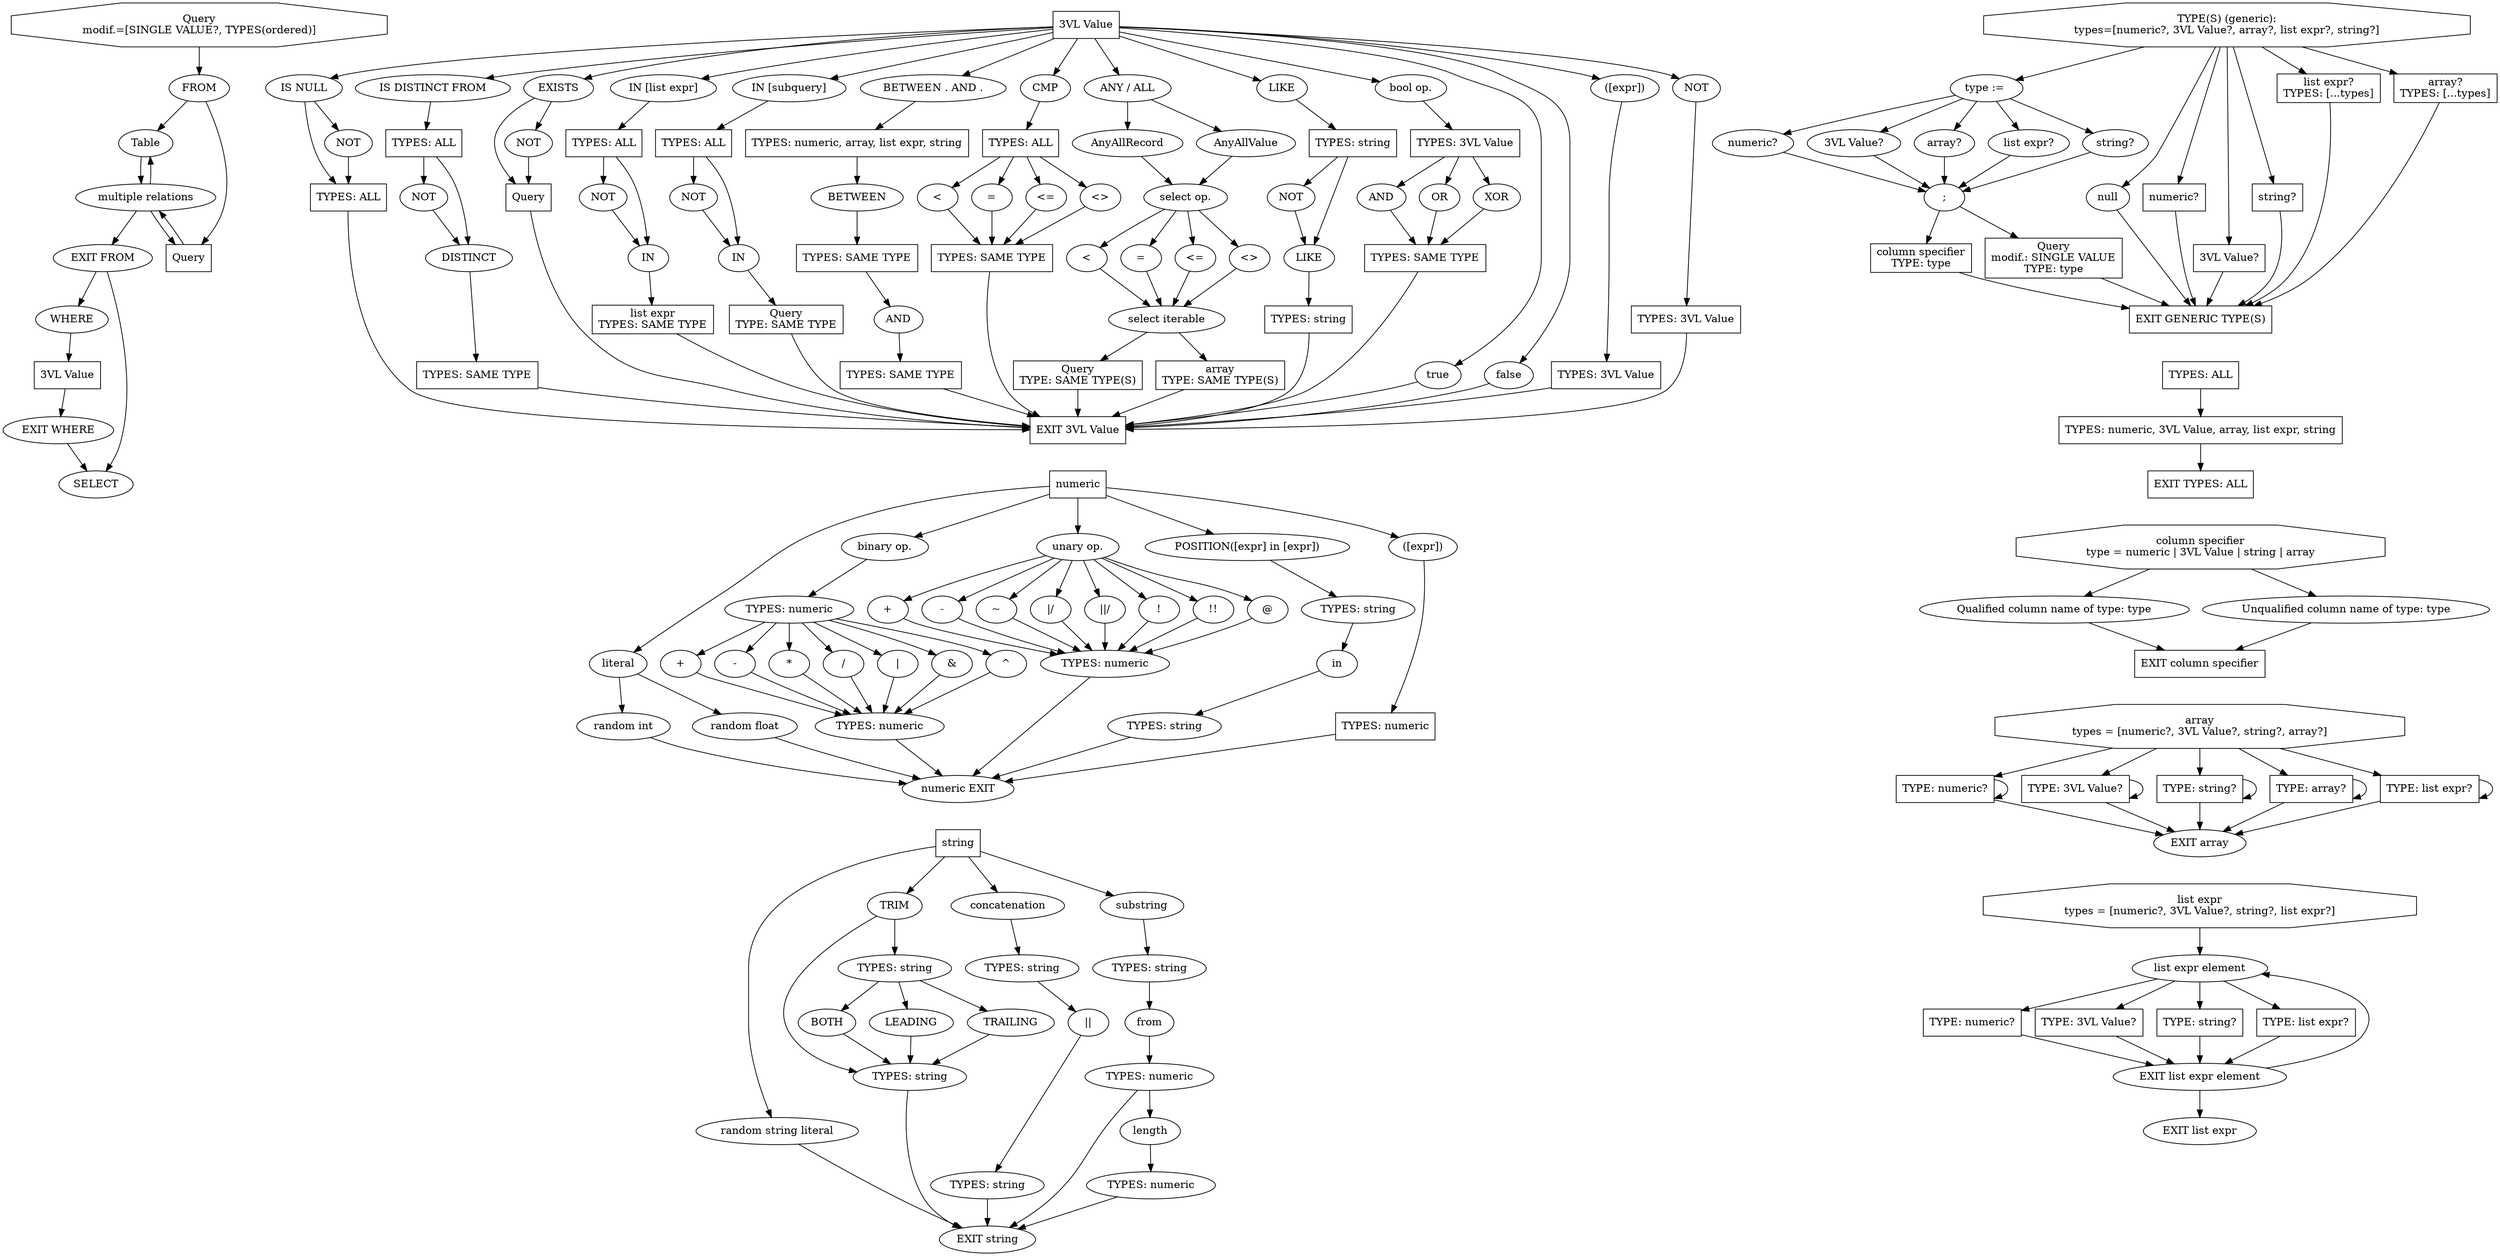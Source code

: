 digraph G {

Query -> "FROM"
Query[shape=rectangle, label="Query\nmodif.=[SINGLE VALUE?, TYPES(ordered)]", shape="octagon"]

"FROM" -> FROM_table
FROM_table [label="Table"]
"FROM" -> FROM_subquery
FROM_subquery [shape=rectangle, label="Query"]

FROM_table -> "multiple relations" -> FROM_table
FROM_subquery -> "multiple relations" -> FROM_subquery

"multiple relations" -> "EXIT FROM"

"EXIT FROM" -> WHERE_ref -> val3_ref -> WHERE_ref_exit -> SELECT
WHERE_ref [label="WHERE"]
val3_ref [shape=rectangle, label="3VL Value"]
WHERE_ref_exit [label="EXIT WHERE"]
"EXIT FROM" -> SELECT

subgraph values {
    val3 [shape=rectangle, label="3VL Value"]
    
    val3 -> IsNull -> ANY_ref_IsNull -> val3_exit
    IsNull -> IsNull_not_val2 -> ANY_ref_IsNull
    ANY_ref_IsNull [label="TYPES: ALL", shape="rectangle"]
    IsNull_not_val2 [label="NOT"]
    IsNull[label="IS NULL"]
    
    val3 -> IsDistinctFrom -> ANY_ref_IsDistinctFrom_left
    ANY_ref_IsDistinctFrom_left [label="TYPES: ALL", shape="rectangle"]
    ANY_ref_IsDistinctFrom_left -> IsDistinctNOT -> DISTINCT
    ANY_ref_IsDistinctFrom_left -> DISTINCT
    DISTINCT -> ANY_ref_IsDistinctFrom_right
    ANY_ref_IsDistinctFrom_right [label="TYPES: SAME TYPE", shape="rectangle"]
    ANY_ref_IsDistinctFrom_right -> val3_exit
    IsDistinctFrom[label="IS DISTINCT FROM"]
    IsDistinctNOT [label="NOT"]
    
    val3 -> Exists -> Query_ref_Exists -> val3_exit
    Exists -> Exists_not_val3 -> Query_ref_Exists
    Query_ref_Exists [label="Query", shape="rectangle"]
    Exists_not_val3 [label="NOT"]
    Exists[label="EXISTS"]

    val3 -> InList -> ANY_ref_InList_left
    ANY_ref_InList_left [label="TYPES: ALL", shape="rectangle"]
    ANY_ref_InList_left -> InListNot -> InListIn
    ANY_ref_InList_left -> InListIn
    InListIn -> ANY_ref_InList_right
    ANY_ref_InList_right [label="list expr\nTYPES: SAME TYPE", shape="rectangle"]
    ANY_ref_InList_right -> val3_exit
    InListIn [label="IN"]
    InList[label="IN [list expr]"]
    InListNot [label="NOT"]
    
    val3 -> InSubquery -> ANY_ref_InSubquery_left
    ANY_ref_InSubquery_left [label="TYPES: ALL", shape="rectangle"]
    ANY_ref_InSubquery_left -> InSubqueryNot -> InSubqueryIn
    ANY_ref_InSubquery_left -> InSubqueryIn
    InSubqueryIn -> ANY_ref_InSubquery_right
    ANY_ref_InSubquery_right [label="Query\nTYPE: SAME TYPE", shape="rectangle"]
    ANY_ref_InSubquery_right -> val3_exit
    InSubqueryIn [label="IN"]
    InSubquery[label="IN [subquery]"]
    InSubqueryNot [label="NOT"]
    
    val3 -> Between -> ANY_ref_Between
    ANY_ref_Between [label="TYPES: numeric, array, list expr, string", shape="rectangle"]
    ANY_ref_Between -> BetweenBetween
    BetweenBetween [label="BETWEEN"]
    BetweenBetween -> BetweenBetweenLeft
    BetweenBetweenLeft [label="TYPES: SAME TYPE", shape="rectangle"]
    BetweenBetweenLeft -> BetweenBetweenAnd
    BetweenBetweenAnd [label="AND"]
    BetweenBetweenAnd -> BetweenBetweenRight
    BetweenBetweenRight [label="TYPES: SAME TYPE", shape="rectangle"]
    BetweenBetweenRight -> val3_exit
    Between[label="BETWEEN . AND ."]
    
    val3 -> BinaryComp -> ANY_ref_BinaryComp_left
    ANY_ref_BinaryComp_left [label="TYPES: ALL", shape="rectangle"]
    ANY_ref_BinaryComp_left -> BinaryCompLess
    BinaryCompLess -> ANY_ref_BinaryComp_right
    ANY_ref_BinaryComp_left -> BinaryCompEqual
    BinaryCompEqual -> ANY_ref_BinaryComp_right
    ANY_ref_BinaryComp_left -> BinaryCompLessEqual
    BinaryCompLessEqual -> ANY_ref_BinaryComp_right
    ANY_ref_BinaryComp_left -> BinaryCompUnEqual
    BinaryCompUnEqual -> ANY_ref_BinaryComp_right
    ANY_ref_BinaryComp_right [label="TYPES: SAME TYPE", shape="rectangle"]
    ANY_ref_BinaryComp_right -> val3_exit
    BinaryCompLess [label="<"]
    BinaryCompEqual [label="="]
    BinaryCompLessEqual [label="<="]
    BinaryCompUnEqual [label="<>"]
    BinaryComp[label="CMP"]
    
    val3 -> AnyAll
    AnyAll -> AnyAllRecord -> AnyAllSelectOp
    AnyAll -> AnyAllValue -> AnyAllSelectOp
    AnyAllSelectOp -> AnyAllLess -> AnyAllSelectIter
    AnyAllSelectOp -> AnyAllEqual -> AnyAllSelectIter
    AnyAllSelectOp -> AnyAllLessEqual -> AnyAllSelectIter
    AnyAllSelectOp -> AnyAllUnEqual -> AnyAllSelectIter
    AnyAllSelectIter -> AnyAllSubquery -> val3_exit
    AnyAllSelectIter -> AnyAllArray -> val3_exit
    AnyAllSelectOp[label="select op."]
    AnyAllSelectIter[label="select iterable"]
    AnyAllSubquery [label="Query\nTYPE: SAME TYPE(S)", shape="rectangle"]
    AnyAllArray [label="array\nTYPE: SAME TYPE(S)", shape="rectangle"]
    AnyAllLess [label="<"]
    AnyAllEqual [label="="]
    AnyAllLessEqual [label="<="]
    AnyAllUnEqual [label="<>"]
    AnyAll[label="ANY / ALL"]
    
    val3 -> BinaryStringLike -> ANY_ref_BinaryStringLike_left
    ANY_ref_BinaryStringLike_left [label="TYPES: string", shape="rectangle"]
    ANY_ref_BinaryStringLike_left -> BinaryStringLikeNot -> BinaryStringLikeIn
    ANY_ref_BinaryStringLike_left -> BinaryStringLikeIn
    BinaryStringLikeIn -> ANY_ref_BinaryStringLike_right
    ANY_ref_BinaryStringLike_right [label="TYPES: string", shape="rectangle"]
    ANY_ref_BinaryStringLike_right -> val3_exit
    BinaryStringLikeIn [label="LIKE"]
    BinaryStringLike[label="LIKE"]
    BinaryStringLikeNot [label="NOT"]
    
    val3 -> BinaryBooleanOpV3 -> ANY_ref_BinaryBooleanOpV3_left
    ANY_ref_BinaryBooleanOpV3_left [label="TYPES: 3VL Value", shape="rectangle"]
    ANY_ref_BinaryBooleanOpV3_left -> BinaryBooleanOpV3AND
    BinaryBooleanOpV3AND -> ANY_ref_BinaryBooleanOpV3_right
    ANY_ref_BinaryBooleanOpV3_left -> BinaryBooleanOpV3OR
    BinaryBooleanOpV3OR -> ANY_ref_BinaryBooleanOpV3_right
    ANY_ref_BinaryBooleanOpV3_left -> BinaryBooleanOpV3XOR
    BinaryBooleanOpV3XOR -> ANY_ref_BinaryBooleanOpV3_right
    ANY_ref_BinaryBooleanOpV3_right [label="TYPES: SAME TYPE", shape="rectangle"]
    ANY_ref_BinaryBooleanOpV3_right -> val3_exit
    BinaryBooleanOpV3AND [label="AND"]
    BinaryBooleanOpV3OR [label="OR"]
    BinaryBooleanOpV3XOR [label="XOR"]
    BinaryBooleanOpV3[label="bool op."]
    
    val3 -> true -> val3_exit
    val3 -> false -> val3_exit
    
    val3 -> Nested_val3 -> ANY_ref_Nested_val3 -> val3_exit
    Nested_val3[label="([expr])"]
    ANY_ref_Nested_val3 [label="TYPES: 3VL Value", shape="rectangle"]
    
    val3 -> UnaryNot_val3 -> ANY_ref_UnaryNot_val3 -> val3_exit
    UnaryNot_val3[label="NOT"]
    ANY_ref_UnaryNot_val3 [label="TYPES: 3VL Value", shape="rectangle"]
    
    val3_exit [shape=rectangle, label="EXIT 3VL Value"]
    
    numeric [shape=rectangle, label="numeric"]
    val3_exit -> numeric [color=none]  # just a link for graph ordering
    
    numeric -> numeric_literal
    numeric_literal -> numeric_literal_int
    numeric_literal -> numeric_literal_float
    numeric_literal_int -> numeric_exit
    numeric_literal_float -> numeric_exit
    numeric_literal_int[label="random int"]
    numeric_literal_float[label="random float"]
    numeric_literal[label="literal"]

    numeric -> BinaryNumericOp -> binary_numeric_left
    binary_numeric_left -> binary_numeric_plus
    binary_numeric_left -> binary_numeric_minus
    binary_numeric_left -> "*"
    binary_numeric_left -> "/"
    binary_numeric_left -> "|"
    binary_numeric_left -> "&"
    binary_numeric_left -> "^"
    binary_numeric_plus -> numericRight
    binary_numeric_minus -> numericRight
    "*" -> numericRight
    "/" -> numericRight
    "|" -> numericRight
    "&" -> numericRight
    "^" -> numericRight
    numericRight -> numeric_exit
    binary_numeric_plus[label="+"]
    binary_numeric_minus[label="-"]
    BinaryNumericOp[label="binary op."]
    binary_numeric_left [label="TYPES: numeric"]
    numericRight [label="TYPES: numeric"]
    
    numeric -> UnaryNumericOp
    UnaryNumericOp -> unary_numeric_plus
    UnaryNumericOp -> unary_numeric_minus
    UnaryNumericOp -> "~"
    UnaryNumericOp -> "|/"
    UnaryNumericOp -> "||/"
    UnaryNumericOp -> "!"
    UnaryNumericOp -> "!!"
    UnaryNumericOp -> "@"
    unary_numeric_plus -> unary_numeric
    unary_numeric_minus -> unary_numeric
    "~" -> unary_numeric
    "|/" -> unary_numeric
    "||/" -> unary_numeric
    "!" -> unary_numeric
    "!!" -> unary_numeric
    "@" -> unary_numeric
    unary_numeric -> numeric_exit
    unary_numeric_plus[label="+"]
    unary_numeric_minus[label="-"]
    UnaryNumericOp[label="unary op."]
    unary_numeric [label="TYPES: numeric"]
    
    numeric -> numeric_string_Position
    numeric_string_Position -> Any_string_position_left
    Any_string_position_left -> string_position_in
    string_position_in -> Any_string_position_right
    Any_string_position_right -> numeric_exit
    Any_string_position_left[label="TYPES: string"]
    string_position_in[label="in"]
    Any_string_position_right[label="TYPES: string"]
    numeric_string_Position[label="POSITION([expr] in [expr])"]
    
    numeric -> Nested_numeric -> ANY_ref_Nested_numeric -> numeric_exit
    Nested_numeric[label="([expr])"]
    ANY_ref_Nested_numeric [label="TYPES: numeric", shape="rectangle"]

    numeric_exit [label="numeric EXIT"]

    string_val[label="string", shape="rectangle"]
    numeric_exit -> string_val [color=none]  # just a link for graph ordering
    
    string_val -> string_literal -> string_val_exit
    string_literal[label="random string literal"]

    string_val -> string_trim
    string_trim -> string_val_trim_s
    string_trim -> trim_symbols
    trim_symbols -> BOTH
    trim_symbols -> LEADING
    trim_symbols -> TRAILING
    BOTH -> string_val_trim_s
    LEADING -> string_val_trim_s
    TRAILING -> string_val_trim_s
    string_val_trim_s -> string_val_exit
    
    string_val -> string_concat
    string_concat -> string_val_left_c
    string_val_left_c -> string_concat_concat -> string_val_right_c
    string_val_right_c -> string_val_exit
    string_trim[label="TRIM"]
    trim_symbols[label="TYPES: string"]
    string_val_trim_s[label="TYPES: string"]
    string_val_left_c[label="TYPES: string"]
    string_concat_concat[label="||"]
    string_val_right_c[label="TYPES: string"]
    string_val[label="string", shape="rectangle"]
    string_concat[label="concatenation"]
    
    string_val -> string_substring
    string_substring -> string_substr_string
    string_substr_string -> string_substr_numeric_from_from
    string_substr_numeric_from_from -> string_substr_numeric_from
    string_substr_numeric_from -> string_val_exit
    string_substr_numeric_from -> string_substr_numeric_len_len
    string_substr_numeric_len_len -> string_substr_numeric_len
    string_substr_numeric_len -> string_val_exit
    string_substr_string[label="TYPES: string"]
    string_substr_numeric_from[label="TYPES: numeric"]
    string_substr_numeric_from_from[label="from"]
    string_substr_numeric_len_len[label="length"]
    string_substr_numeric_len[label="TYPES: numeric"]
    string_substring[label="substring"]

    string_val_exit[label="EXIT string"]
    
    col_spec[label="column specifier\ntype = numeric | 3VL Value | string | array", shape="octagon"]
    ANY_exit -> col_spec [color=none]  # just a link for graph ordering
    col_spec -> "Qualified column name of type: type"
    col_spec -> "Unqualified column name of type: type"
    "Qualified column name of type: type" -> col_spec_exit
    "Unqualified column name of type: type" -> col_spec_exit
    col_spec_exit[label="EXIT column specifier", shape="rectangle"]
    
    array[label="array\ntypes = [numeric?, 3VL Value?, string?, array?]", shape="octagon"]
    col_spec_exit -> array[color=none]
    array_element_num -> array_element_num
    array -> array_element_num -> array_exit
    array_element_3vl -> array_element_3vl
    array -> array_element_3vl -> array_exit
    array_element_string -> array_element_string
    array -> array_element_string -> array_exit
    array_element_array -> array_element_array
    array -> array_element_array -> array_exit
    array_element_list_expr -> array_element_list_expr
    array -> array_element_list_expr -> array_exit
    array_element_num[label="TYPE: numeric?", shape="rectangle"]
    array_element_3vl[label="TYPE: 3VL Value?", shape="rectangle"]
    array_element_string[label="TYPE: string?", shape="rectangle"]
    array_element_array[label="TYPE: array?", shape="rectangle"]
    array_element_list_expr[label="TYPE: list expr?", shape="rectangle"]
    array_exit[label="EXIT array"]
    
    list_expr[label="list expr\ntypes = [numeric?, 3VL Value?, string?, list expr?]", shape="octagon"]
    array_exit -> list_expr[color=none]
    list_expr -> list_expr_element
    list_expr_element -> list_expr_element_num -> list_expr_element_exit
    list_expr_element -> list_expr_element_3vl -> list_expr_element_exit
    list_expr_element -> list_expr_element_string -> list_expr_element_exit
    list_expr_element -> list_expr_element_list_expr -> list_expr_element_exit
    list_expr_element_exit -> list_expr_element
    list_expr_element_exit -> list_expr_exit
    list_expr_element[label="list expr element"]
    list_expr_element_exit[label="EXIT list expr element"]
    list_expr_element_num[label="TYPE: numeric?", shape="rectangle"]
    list_expr_element_3vl[label="TYPE: 3VL Value?", shape="rectangle"]
    list_expr_element_string[label="TYPE: string?", shape="rectangle"]
    list_expr_element_list_expr[label="TYPE: list expr?", shape="rectangle"]
    list_expr_exit[label="EXIT list expr"]
}

subgraph types {
    TYPE_generic [label="TYPE(S) (generic):\ntypes=[numeric?, 3VL Value?, array?, list expr?, string?]", shape="octagon"]
    
    TYPE_generic -> TYPE_generic_select_type
    TYPE_generic_select_type -> TYPE_generic_select_type_numeric
    TYPE_generic_select_type -> TYPE_generic_select_type_3vl
    TYPE_generic_select_type -> TYPE_generic_select_type_array
    TYPE_generic_select_type -> TYPE_generic_select_type_list_expr
    TYPE_generic_select_type -> TYPE_generic_select_type_string
    TYPE_generic_select_type_numeric -> TYPE_generic_select_type_end
    TYPE_generic_select_type_3vl -> TYPE_generic_select_type_end
    TYPE_generic_select_type_array -> TYPE_generic_select_type_end
    TYPE_generic_select_type_list_expr -> TYPE_generic_select_type_end
    TYPE_generic_select_type_string -> TYPE_generic_select_type_end
    TYPE_generic_select_type_end -> TYPE_generic_column
    TYPE_generic_select_type_end -> TYPE_generic_query_single
    TYPE_generic_select_type_end[label=";"]
    TYPE_generic_select_type_numeric[label="numeric?"]
    TYPE_generic_select_type_3vl[label="3VL Value?"]
    TYPE_generic_select_type_array[label="array?"]
    TYPE_generic_select_type_list_expr[label="list expr?"]
    TYPE_generic_select_type_string[label="string?"]
    TYPE_generic_select_type[label="type := "]
    
    TYPE_generic_column -> TYPE_generic_exit
    TYPE_generic_column [label="column specifier\nTYPE: type", shape="rectangle"]
    TYPE_generic_query_single -> TYPE_generic_exit
    TYPE_generic_query_single [label="Query\nmodif.: SINGLE VALUE\nTYPE: type", shape="rectangle"]

    TYPE_generic -> TYPE_generic_null -> TYPE_generic_exit
    TYPE_generic_null [label="null"]
    TYPE_generic -> TYPE_generic_numeric -> TYPE_generic_exit
    TYPE_generic_numeric [label="numeric?", shape="rectangle"]
    TYPE_generic -> TYPE_generic_3vl -> TYPE_generic_exit
    TYPE_generic_3vl [label="3VL Value?", shape="rectangle"]
    TYPE_generic -> TYPE_generic_string -> TYPE_generic_exit
    TYPE_generic_string [label="string?", shape="rectangle"]
    TYPE_generic -> TYPE_generic_list_expr -> TYPE_generic_exit
    TYPE_generic_list_expr [label="list expr?\nTYPES: [...types]", shape="rectangle"]
    TYPE_generic_exit [label="EXIT GENERIC TYPE(S)", shape="rectangle"]
    TYPE_generic -> TYPE_generic_array -> TYPE_generic_exit
    TYPE_generic_array [label="array?\nTYPES: [...types]", shape="rectangle"]
    
    TYPE_generic_exit -> ANY [color=none]
    
    ANY [label="TYPES: ALL", shape="rectangle"]
    ANY -> ANY_types
    ANY_types [label="TYPES: numeric, 3VL Value, array, list expr, string", shape="rectangle"]
    ANY_types -> ANY_exit
    ANY_exit [label="EXIT TYPES: ALL", shape="rectangle"]
}

}

